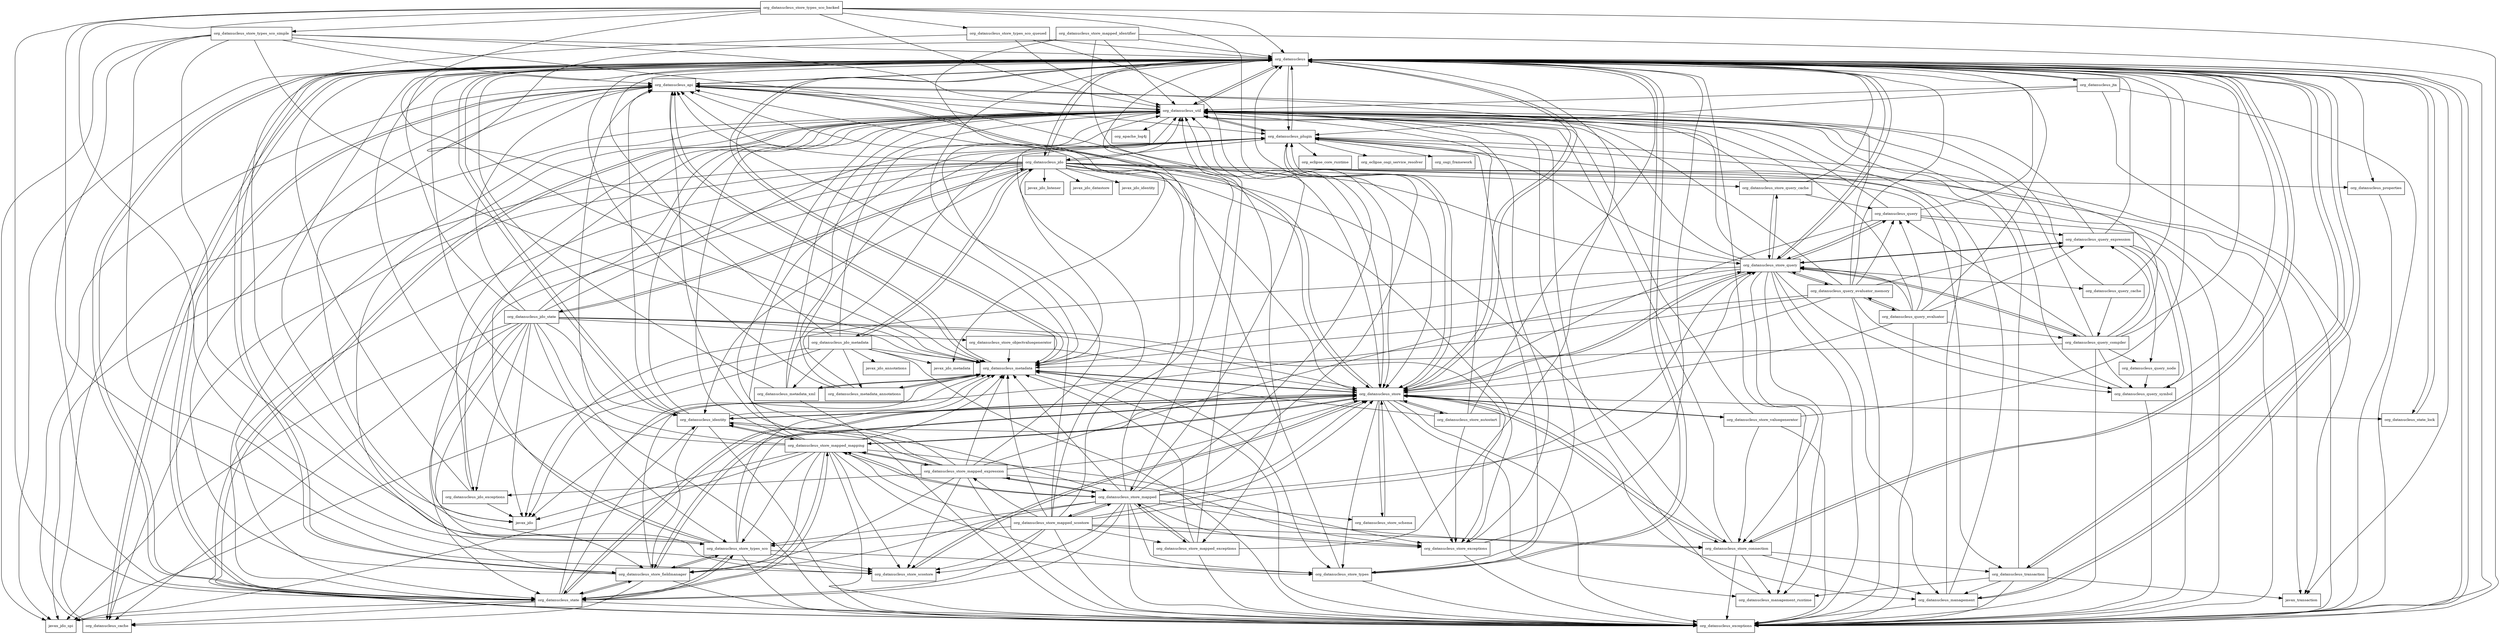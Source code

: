 digraph datanucleus_core_2_1_3_package_dependencies {
  node [shape = box, fontsize=10.0];
  org_datanucleus -> javax_jdo;
  org_datanucleus -> javax_jdo_spi;
  org_datanucleus -> javax_transaction;
  org_datanucleus -> org_datanucleus_api;
  org_datanucleus -> org_datanucleus_cache;
  org_datanucleus -> org_datanucleus_exceptions;
  org_datanucleus -> org_datanucleus_identity;
  org_datanucleus -> org_datanucleus_jdo;
  org_datanucleus -> org_datanucleus_jta;
  org_datanucleus -> org_datanucleus_management;
  org_datanucleus -> org_datanucleus_management_runtime;
  org_datanucleus -> org_datanucleus_metadata;
  org_datanucleus -> org_datanucleus_plugin;
  org_datanucleus -> org_datanucleus_properties;
  org_datanucleus -> org_datanucleus_state;
  org_datanucleus -> org_datanucleus_state_lock;
  org_datanucleus -> org_datanucleus_store;
  org_datanucleus -> org_datanucleus_store_connection;
  org_datanucleus -> org_datanucleus_store_fieldmanager;
  org_datanucleus -> org_datanucleus_store_query;
  org_datanucleus -> org_datanucleus_store_types;
  org_datanucleus -> org_datanucleus_transaction;
  org_datanucleus -> org_datanucleus_util;
  org_datanucleus_api -> org_datanucleus;
  org_datanucleus_api -> org_datanucleus_metadata;
  org_datanucleus_api -> org_datanucleus_plugin;
  org_datanucleus_api -> org_datanucleus_state;
  org_datanucleus_api -> org_datanucleus_store;
  org_datanucleus_api -> org_datanucleus_util;
  org_datanucleus_cache -> org_datanucleus;
  org_datanucleus_cache -> org_datanucleus_api;
  org_datanucleus_cache -> org_datanucleus_util;
  org_datanucleus_exceptions -> org_datanucleus;
  org_datanucleus_exceptions -> org_datanucleus_util;
  org_datanucleus_identity -> org_datanucleus;
  org_datanucleus_identity -> org_datanucleus_api;
  org_datanucleus_identity -> org_datanucleus_exceptions;
  org_datanucleus_identity -> org_datanucleus_metadata;
  org_datanucleus_identity -> org_datanucleus_store;
  org_datanucleus_identity -> org_datanucleus_store_fieldmanager;
  org_datanucleus_identity -> org_datanucleus_store_mapped;
  org_datanucleus_identity -> org_datanucleus_store_mapped_mapping;
  org_datanucleus_identity -> org_datanucleus_util;
  org_datanucleus_jdo -> javax_jdo;
  org_datanucleus_jdo -> javax_jdo_datastore;
  org_datanucleus_jdo -> javax_jdo_identity;
  org_datanucleus_jdo -> javax_jdo_listener;
  org_datanucleus_jdo -> javax_jdo_metadata;
  org_datanucleus_jdo -> javax_jdo_spi;
  org_datanucleus_jdo -> javax_transaction;
  org_datanucleus_jdo -> org_datanucleus;
  org_datanucleus_jdo -> org_datanucleus_api;
  org_datanucleus_jdo -> org_datanucleus_cache;
  org_datanucleus_jdo -> org_datanucleus_exceptions;
  org_datanucleus_jdo -> org_datanucleus_identity;
  org_datanucleus_jdo -> org_datanucleus_jdo_exceptions;
  org_datanucleus_jdo -> org_datanucleus_jdo_metadata;
  org_datanucleus_jdo -> org_datanucleus_jdo_state;
  org_datanucleus_jdo -> org_datanucleus_metadata;
  org_datanucleus_jdo -> org_datanucleus_properties;
  org_datanucleus_jdo -> org_datanucleus_state;
  org_datanucleus_jdo -> org_datanucleus_store;
  org_datanucleus_jdo -> org_datanucleus_store_connection;
  org_datanucleus_jdo -> org_datanucleus_store_exceptions;
  org_datanucleus_jdo -> org_datanucleus_store_query;
  org_datanucleus_jdo -> org_datanucleus_store_query_cache;
  org_datanucleus_jdo -> org_datanucleus_transaction;
  org_datanucleus_jdo -> org_datanucleus_util;
  org_datanucleus_jdo_exceptions -> javax_jdo;
  org_datanucleus_jdo_exceptions -> org_datanucleus;
  org_datanucleus_jdo_exceptions -> org_datanucleus_util;
  org_datanucleus_jdo_metadata -> javax_jdo;
  org_datanucleus_jdo_metadata -> javax_jdo_annotations;
  org_datanucleus_jdo_metadata -> javax_jdo_metadata;
  org_datanucleus_jdo_metadata -> javax_jdo_spi;
  org_datanucleus_jdo_metadata -> org_datanucleus;
  org_datanucleus_jdo_metadata -> org_datanucleus_exceptions;
  org_datanucleus_jdo_metadata -> org_datanucleus_jdo;
  org_datanucleus_jdo_metadata -> org_datanucleus_metadata;
  org_datanucleus_jdo_metadata -> org_datanucleus_metadata_annotations;
  org_datanucleus_jdo_metadata -> org_datanucleus_metadata_xml;
  org_datanucleus_jdo_metadata -> org_datanucleus_util;
  org_datanucleus_jdo_state -> javax_jdo;
  org_datanucleus_jdo_state -> javax_jdo_spi;
  org_datanucleus_jdo_state -> org_datanucleus;
  org_datanucleus_jdo_state -> org_datanucleus_api;
  org_datanucleus_jdo_state -> org_datanucleus_cache;
  org_datanucleus_jdo_state -> org_datanucleus_exceptions;
  org_datanucleus_jdo_state -> org_datanucleus_identity;
  org_datanucleus_jdo_state -> org_datanucleus_jdo;
  org_datanucleus_jdo_state -> org_datanucleus_jdo_exceptions;
  org_datanucleus_jdo_state -> org_datanucleus_metadata;
  org_datanucleus_jdo_state -> org_datanucleus_plugin;
  org_datanucleus_jdo_state -> org_datanucleus_state;
  org_datanucleus_jdo_state -> org_datanucleus_store;
  org_datanucleus_jdo_state -> org_datanucleus_store_exceptions;
  org_datanucleus_jdo_state -> org_datanucleus_store_fieldmanager;
  org_datanucleus_jdo_state -> org_datanucleus_store_objectvaluegenerator;
  org_datanucleus_jdo_state -> org_datanucleus_store_types_sco;
  org_datanucleus_jdo_state -> org_datanucleus_util;
  org_datanucleus_jta -> javax_transaction;
  org_datanucleus_jta -> org_datanucleus;
  org_datanucleus_jta -> org_datanucleus_exceptions;
  org_datanucleus_jta -> org_datanucleus_plugin;
  org_datanucleus_jta -> org_datanucleus_util;
  org_datanucleus_management -> org_datanucleus;
  org_datanucleus_management -> org_datanucleus_exceptions;
  org_datanucleus_management -> org_datanucleus_plugin;
  org_datanucleus_management -> org_datanucleus_util;
  org_datanucleus_management_runtime -> org_datanucleus_util;
  org_datanucleus_metadata -> org_datanucleus;
  org_datanucleus_metadata -> org_datanucleus_api;
  org_datanucleus_metadata -> org_datanucleus_exceptions;
  org_datanucleus_metadata -> org_datanucleus_metadata_annotations;
  org_datanucleus_metadata -> org_datanucleus_metadata_xml;
  org_datanucleus_metadata -> org_datanucleus_store;
  org_datanucleus_metadata -> org_datanucleus_store_types;
  org_datanucleus_metadata -> org_datanucleus_util;
  org_datanucleus_metadata_annotations -> org_datanucleus;
  org_datanucleus_metadata_annotations -> org_datanucleus_metadata;
  org_datanucleus_metadata_annotations -> org_datanucleus_plugin;
  org_datanucleus_metadata_annotations -> org_datanucleus_util;
  org_datanucleus_metadata_xml -> org_datanucleus;
  org_datanucleus_metadata_xml -> org_datanucleus_exceptions;
  org_datanucleus_metadata_xml -> org_datanucleus_metadata;
  org_datanucleus_metadata_xml -> org_datanucleus_plugin;
  org_datanucleus_metadata_xml -> org_datanucleus_util;
  org_datanucleus_plugin -> org_datanucleus;
  org_datanucleus_plugin -> org_datanucleus_exceptions;
  org_datanucleus_plugin -> org_datanucleus_jdo;
  org_datanucleus_plugin -> org_datanucleus_store;
  org_datanucleus_plugin -> org_datanucleus_util;
  org_datanucleus_plugin -> org_eclipse_core_runtime;
  org_datanucleus_plugin -> org_eclipse_osgi_service_resolver;
  org_datanucleus_plugin -> org_osgi_framework;
  org_datanucleus_properties -> org_datanucleus_exceptions;
  org_datanucleus_query -> org_datanucleus;
  org_datanucleus_query -> org_datanucleus_exceptions;
  org_datanucleus_query -> org_datanucleus_query_expression;
  org_datanucleus_query -> org_datanucleus_store;
  org_datanucleus_query -> org_datanucleus_store_query;
  org_datanucleus_query -> org_datanucleus_util;
  org_datanucleus_query_cache -> org_datanucleus;
  org_datanucleus_query_cache -> org_datanucleus_query_compiler;
  org_datanucleus_query_cache -> org_datanucleus_util;
  org_datanucleus_query_compiler -> org_datanucleus;
  org_datanucleus_query_compiler -> org_datanucleus_exceptions;
  org_datanucleus_query_compiler -> org_datanucleus_metadata;
  org_datanucleus_query_compiler -> org_datanucleus_plugin;
  org_datanucleus_query_compiler -> org_datanucleus_query;
  org_datanucleus_query_compiler -> org_datanucleus_query_expression;
  org_datanucleus_query_compiler -> org_datanucleus_query_node;
  org_datanucleus_query_compiler -> org_datanucleus_query_symbol;
  org_datanucleus_query_compiler -> org_datanucleus_store_query;
  org_datanucleus_query_compiler -> org_datanucleus_util;
  org_datanucleus_query_evaluator -> org_datanucleus;
  org_datanucleus_query_evaluator -> org_datanucleus_exceptions;
  org_datanucleus_query_evaluator -> org_datanucleus_query;
  org_datanucleus_query_evaluator -> org_datanucleus_query_compiler;
  org_datanucleus_query_evaluator -> org_datanucleus_query_evaluator_memory;
  org_datanucleus_query_evaluator -> org_datanucleus_query_expression;
  org_datanucleus_query_evaluator -> org_datanucleus_store;
  org_datanucleus_query_evaluator -> org_datanucleus_store_query;
  org_datanucleus_query_evaluator -> org_datanucleus_util;
  org_datanucleus_query_evaluator_memory -> javax_jdo;
  org_datanucleus_query_evaluator_memory -> org_datanucleus;
  org_datanucleus_query_evaluator_memory -> org_datanucleus_api;
  org_datanucleus_query_evaluator_memory -> org_datanucleus_exceptions;
  org_datanucleus_query_evaluator_memory -> org_datanucleus_metadata;
  org_datanucleus_query_evaluator_memory -> org_datanucleus_query;
  org_datanucleus_query_evaluator_memory -> org_datanucleus_query_evaluator;
  org_datanucleus_query_evaluator_memory -> org_datanucleus_query_expression;
  org_datanucleus_query_evaluator_memory -> org_datanucleus_query_symbol;
  org_datanucleus_query_evaluator_memory -> org_datanucleus_store;
  org_datanucleus_query_evaluator_memory -> org_datanucleus_store_query;
  org_datanucleus_query_evaluator_memory -> org_datanucleus_util;
  org_datanucleus_query_expression -> org_datanucleus;
  org_datanucleus_query_expression -> org_datanucleus_exceptions;
  org_datanucleus_query_expression -> org_datanucleus_query_node;
  org_datanucleus_query_expression -> org_datanucleus_query_symbol;
  org_datanucleus_query_expression -> org_datanucleus_store_query;
  org_datanucleus_query_expression -> org_datanucleus_util;
  org_datanucleus_query_node -> org_datanucleus_query_symbol;
  org_datanucleus_query_symbol -> org_datanucleus;
  org_datanucleus_query_symbol -> org_datanucleus_exceptions;
  org_datanucleus_query_symbol -> org_datanucleus_util;
  org_datanucleus_state -> javax_jdo_spi;
  org_datanucleus_state -> org_datanucleus;
  org_datanucleus_state -> org_datanucleus_api;
  org_datanucleus_state -> org_datanucleus_cache;
  org_datanucleus_state -> org_datanucleus_exceptions;
  org_datanucleus_state -> org_datanucleus_identity;
  org_datanucleus_state -> org_datanucleus_metadata;
  org_datanucleus_state -> org_datanucleus_store;
  org_datanucleus_state -> org_datanucleus_store_fieldmanager;
  org_datanucleus_state -> org_datanucleus_store_mapped_mapping;
  org_datanucleus_state -> org_datanucleus_store_types_sco;
  org_datanucleus_state -> org_datanucleus_util;
  org_datanucleus_state_lock -> org_datanucleus;
  org_datanucleus_store -> org_datanucleus;
  org_datanucleus_store -> org_datanucleus_api;
  org_datanucleus_store -> org_datanucleus_exceptions;
  org_datanucleus_store -> org_datanucleus_identity;
  org_datanucleus_store -> org_datanucleus_management;
  org_datanucleus_store -> org_datanucleus_management_runtime;
  org_datanucleus_store -> org_datanucleus_metadata;
  org_datanucleus_store -> org_datanucleus_plugin;
  org_datanucleus_store -> org_datanucleus_state;
  org_datanucleus_store -> org_datanucleus_state_lock;
  org_datanucleus_store -> org_datanucleus_store_autostart;
  org_datanucleus_store -> org_datanucleus_store_connection;
  org_datanucleus_store -> org_datanucleus_store_exceptions;
  org_datanucleus_store -> org_datanucleus_store_fieldmanager;
  org_datanucleus_store -> org_datanucleus_store_mapped_mapping;
  org_datanucleus_store -> org_datanucleus_store_query;
  org_datanucleus_store -> org_datanucleus_store_schema;
  org_datanucleus_store -> org_datanucleus_store_scostore;
  org_datanucleus_store -> org_datanucleus_store_types;
  org_datanucleus_store -> org_datanucleus_store_valuegenerator;
  org_datanucleus_store -> org_datanucleus_util;
  org_datanucleus_store_autostart -> org_datanucleus;
  org_datanucleus_store_autostart -> org_datanucleus_metadata;
  org_datanucleus_store_autostart -> org_datanucleus_store;
  org_datanucleus_store_autostart -> org_datanucleus_store_exceptions;
  org_datanucleus_store_autostart -> org_datanucleus_util;
  org_datanucleus_store_connection -> org_datanucleus;
  org_datanucleus_store_connection -> org_datanucleus_exceptions;
  org_datanucleus_store_connection -> org_datanucleus_management;
  org_datanucleus_store_connection -> org_datanucleus_management_runtime;
  org_datanucleus_store_connection -> org_datanucleus_store;
  org_datanucleus_store_connection -> org_datanucleus_transaction;
  org_datanucleus_store_connection -> org_datanucleus_util;
  org_datanucleus_store_exceptions -> org_datanucleus;
  org_datanucleus_store_exceptions -> org_datanucleus_exceptions;
  org_datanucleus_store_exceptions -> org_datanucleus_util;
  org_datanucleus_store_fieldmanager -> org_datanucleus;
  org_datanucleus_store_fieldmanager -> org_datanucleus_api;
  org_datanucleus_store_fieldmanager -> org_datanucleus_cache;
  org_datanucleus_store_fieldmanager -> org_datanucleus_exceptions;
  org_datanucleus_store_fieldmanager -> org_datanucleus_metadata;
  org_datanucleus_store_fieldmanager -> org_datanucleus_state;
  org_datanucleus_store_fieldmanager -> org_datanucleus_store;
  org_datanucleus_store_fieldmanager -> org_datanucleus_store_types_sco;
  org_datanucleus_store_fieldmanager -> org_datanucleus_util;
  org_datanucleus_store_mapped -> org_datanucleus;
  org_datanucleus_store_mapped -> org_datanucleus_api;
  org_datanucleus_store_mapped -> org_datanucleus_exceptions;
  org_datanucleus_store_mapped -> org_datanucleus_metadata;
  org_datanucleus_store_mapped -> org_datanucleus_plugin;
  org_datanucleus_store_mapped -> org_datanucleus_state;
  org_datanucleus_store_mapped -> org_datanucleus_store;
  org_datanucleus_store_mapped -> org_datanucleus_store_connection;
  org_datanucleus_store_mapped -> org_datanucleus_store_exceptions;
  org_datanucleus_store_mapped -> org_datanucleus_store_fieldmanager;
  org_datanucleus_store_mapped -> org_datanucleus_store_mapped_exceptions;
  org_datanucleus_store_mapped -> org_datanucleus_store_mapped_expression;
  org_datanucleus_store_mapped -> org_datanucleus_store_mapped_mapping;
  org_datanucleus_store_mapped -> org_datanucleus_store_mapped_scostore;
  org_datanucleus_store_mapped -> org_datanucleus_store_query;
  org_datanucleus_store_mapped -> org_datanucleus_store_schema;
  org_datanucleus_store_mapped -> org_datanucleus_store_scostore;
  org_datanucleus_store_mapped -> org_datanucleus_store_types;
  org_datanucleus_store_mapped -> org_datanucleus_store_types_sco;
  org_datanucleus_store_mapped -> org_datanucleus_util;
  org_datanucleus_store_mapped_exceptions -> org_datanucleus;
  org_datanucleus_store_mapped_exceptions -> org_datanucleus_exceptions;
  org_datanucleus_store_mapped_exceptions -> org_datanucleus_metadata;
  org_datanucleus_store_mapped_exceptions -> org_datanucleus_store_mapped;
  org_datanucleus_store_mapped_exceptions -> org_datanucleus_util;
  org_datanucleus_store_mapped_expression -> org_datanucleus;
  org_datanucleus_store_mapped_expression -> org_datanucleus_api;
  org_datanucleus_store_mapped_expression -> org_datanucleus_exceptions;
  org_datanucleus_store_mapped_expression -> org_datanucleus_identity;
  org_datanucleus_store_mapped_expression -> org_datanucleus_jdo_exceptions;
  org_datanucleus_store_mapped_expression -> org_datanucleus_metadata;
  org_datanucleus_store_mapped_expression -> org_datanucleus_store;
  org_datanucleus_store_mapped_expression -> org_datanucleus_store_exceptions;
  org_datanucleus_store_mapped_expression -> org_datanucleus_store_fieldmanager;
  org_datanucleus_store_mapped_expression -> org_datanucleus_store_mapped;
  org_datanucleus_store_mapped_expression -> org_datanucleus_store_mapped_mapping;
  org_datanucleus_store_mapped_expression -> org_datanucleus_store_query;
  org_datanucleus_store_mapped_expression -> org_datanucleus_store_scostore;
  org_datanucleus_store_mapped_expression -> org_datanucleus_util;
  org_datanucleus_store_mapped_identifier -> org_datanucleus;
  org_datanucleus_store_mapped_identifier -> org_datanucleus_exceptions;
  org_datanucleus_store_mapped_identifier -> org_datanucleus_metadata;
  org_datanucleus_store_mapped_identifier -> org_datanucleus_store_mapped;
  org_datanucleus_store_mapped_identifier -> org_datanucleus_store_mapped_exceptions;
  org_datanucleus_store_mapped_identifier -> org_datanucleus_util;
  org_datanucleus_store_mapped_mapping -> javax_jdo;
  org_datanucleus_store_mapped_mapping -> javax_jdo_spi;
  org_datanucleus_store_mapped_mapping -> org_datanucleus;
  org_datanucleus_store_mapped_mapping -> org_datanucleus_api;
  org_datanucleus_store_mapped_mapping -> org_datanucleus_exceptions;
  org_datanucleus_store_mapped_mapping -> org_datanucleus_identity;
  org_datanucleus_store_mapped_mapping -> org_datanucleus_metadata;
  org_datanucleus_store_mapped_mapping -> org_datanucleus_plugin;
  org_datanucleus_store_mapped_mapping -> org_datanucleus_state;
  org_datanucleus_store_mapped_mapping -> org_datanucleus_store;
  org_datanucleus_store_mapped_mapping -> org_datanucleus_store_exceptions;
  org_datanucleus_store_mapped_mapping -> org_datanucleus_store_fieldmanager;
  org_datanucleus_store_mapped_mapping -> org_datanucleus_store_mapped;
  org_datanucleus_store_mapped_mapping -> org_datanucleus_store_mapped_expression;
  org_datanucleus_store_mapped_mapping -> org_datanucleus_store_scostore;
  org_datanucleus_store_mapped_mapping -> org_datanucleus_store_types;
  org_datanucleus_store_mapped_mapping -> org_datanucleus_store_types_sco;
  org_datanucleus_store_mapped_mapping -> org_datanucleus_util;
  org_datanucleus_store_mapped_scostore -> org_datanucleus;
  org_datanucleus_store_mapped_scostore -> org_datanucleus_api;
  org_datanucleus_store_mapped_scostore -> org_datanucleus_exceptions;
  org_datanucleus_store_mapped_scostore -> org_datanucleus_metadata;
  org_datanucleus_store_mapped_scostore -> org_datanucleus_state;
  org_datanucleus_store_mapped_scostore -> org_datanucleus_store;
  org_datanucleus_store_mapped_scostore -> org_datanucleus_store_connection;
  org_datanucleus_store_mapped_scostore -> org_datanucleus_store_exceptions;
  org_datanucleus_store_mapped_scostore -> org_datanucleus_store_mapped;
  org_datanucleus_store_mapped_scostore -> org_datanucleus_store_mapped_exceptions;
  org_datanucleus_store_mapped_scostore -> org_datanucleus_store_mapped_expression;
  org_datanucleus_store_mapped_scostore -> org_datanucleus_store_mapped_mapping;
  org_datanucleus_store_mapped_scostore -> org_datanucleus_store_query;
  org_datanucleus_store_mapped_scostore -> org_datanucleus_store_scostore;
  org_datanucleus_store_mapped_scostore -> org_datanucleus_store_types_sco;
  org_datanucleus_store_mapped_scostore -> org_datanucleus_util;
  org_datanucleus_store_objectvaluegenerator -> org_datanucleus_metadata;
  org_datanucleus_store_objectvaluegenerator -> org_datanucleus_store;
  org_datanucleus_store_query -> javax_jdo;
  org_datanucleus_store_query -> org_datanucleus;
  org_datanucleus_store_query -> org_datanucleus_api;
  org_datanucleus_store_query -> org_datanucleus_exceptions;
  org_datanucleus_store_query -> org_datanucleus_management;
  org_datanucleus_store_query -> org_datanucleus_management_runtime;
  org_datanucleus_store_query -> org_datanucleus_metadata;
  org_datanucleus_store_query -> org_datanucleus_plugin;
  org_datanucleus_store_query -> org_datanucleus_query;
  org_datanucleus_store_query -> org_datanucleus_query_cache;
  org_datanucleus_store_query -> org_datanucleus_query_compiler;
  org_datanucleus_store_query -> org_datanucleus_query_evaluator_memory;
  org_datanucleus_store_query -> org_datanucleus_query_expression;
  org_datanucleus_store_query -> org_datanucleus_query_symbol;
  org_datanucleus_store_query -> org_datanucleus_store;
  org_datanucleus_store_query -> org_datanucleus_store_connection;
  org_datanucleus_store_query -> org_datanucleus_store_query_cache;
  org_datanucleus_store_query -> org_datanucleus_util;
  org_datanucleus_store_query_cache -> org_datanucleus;
  org_datanucleus_store_query_cache -> org_datanucleus_query;
  org_datanucleus_store_query_cache -> org_datanucleus_store_query;
  org_datanucleus_store_query_cache -> org_datanucleus_util;
  org_datanucleus_store_schema -> org_datanucleus_store;
  org_datanucleus_store_scostore -> org_datanucleus_store;
  org_datanucleus_store_types -> org_datanucleus;
  org_datanucleus_store_types -> org_datanucleus_api;
  org_datanucleus_store_types -> org_datanucleus_exceptions;
  org_datanucleus_store_types -> org_datanucleus_plugin;
  org_datanucleus_store_types -> org_datanucleus_util;
  org_datanucleus_store_types_sco -> org_datanucleus;
  org_datanucleus_store_types_sco -> org_datanucleus_api;
  org_datanucleus_store_types_sco -> org_datanucleus_exceptions;
  org_datanucleus_store_types_sco -> org_datanucleus_metadata;
  org_datanucleus_store_types_sco -> org_datanucleus_state;
  org_datanucleus_store_types_sco -> org_datanucleus_store;
  org_datanucleus_store_types_sco -> org_datanucleus_store_fieldmanager;
  org_datanucleus_store_types_sco -> org_datanucleus_store_scostore;
  org_datanucleus_store_types_sco -> org_datanucleus_store_types;
  org_datanucleus_store_types_sco -> org_datanucleus_util;
  org_datanucleus_store_types_sco_backed -> org_datanucleus;
  org_datanucleus_store_types_sco_backed -> org_datanucleus_exceptions;
  org_datanucleus_store_types_sco_backed -> org_datanucleus_metadata;
  org_datanucleus_store_types_sco_backed -> org_datanucleus_state;
  org_datanucleus_store_types_sco_backed -> org_datanucleus_store;
  org_datanucleus_store_types_sco_backed -> org_datanucleus_store_scostore;
  org_datanucleus_store_types_sco_backed -> org_datanucleus_store_types_sco;
  org_datanucleus_store_types_sco_backed -> org_datanucleus_store_types_sco_queued;
  org_datanucleus_store_types_sco_backed -> org_datanucleus_store_types_sco_simple;
  org_datanucleus_store_types_sco_backed -> org_datanucleus_util;
  org_datanucleus_store_types_sco_queued -> org_datanucleus;
  org_datanucleus_store_types_sco_queued -> org_datanucleus_store;
  org_datanucleus_store_types_sco_queued -> org_datanucleus_store_scostore;
  org_datanucleus_store_types_sco_queued -> org_datanucleus_util;
  org_datanucleus_store_types_sco_simple -> javax_jdo_spi;
  org_datanucleus_store_types_sco_simple -> org_datanucleus;
  org_datanucleus_store_types_sco_simple -> org_datanucleus_api;
  org_datanucleus_store_types_sco_simple -> org_datanucleus_metadata;
  org_datanucleus_store_types_sco_simple -> org_datanucleus_state;
  org_datanucleus_store_types_sco_simple -> org_datanucleus_store;
  org_datanucleus_store_types_sco_simple -> org_datanucleus_store_scostore;
  org_datanucleus_store_types_sco_simple -> org_datanucleus_store_types_sco;
  org_datanucleus_store_types_sco_simple -> org_datanucleus_util;
  org_datanucleus_store_valuegenerator -> org_datanucleus;
  org_datanucleus_store_valuegenerator -> org_datanucleus_exceptions;
  org_datanucleus_store_valuegenerator -> org_datanucleus_store;
  org_datanucleus_store_valuegenerator -> org_datanucleus_store_connection;
  org_datanucleus_store_valuegenerator -> org_datanucleus_util;
  org_datanucleus_transaction -> javax_transaction;
  org_datanucleus_transaction -> org_datanucleus;
  org_datanucleus_transaction -> org_datanucleus_exceptions;
  org_datanucleus_transaction -> org_datanucleus_management;
  org_datanucleus_transaction -> org_datanucleus_management_runtime;
  org_datanucleus_transaction -> org_datanucleus_util;
  org_datanucleus_util -> org_apache_log4j;
  org_datanucleus_util -> org_datanucleus;
  org_datanucleus_util -> org_datanucleus_exceptions;
  org_datanucleus_util -> org_datanucleus_plugin;
}
